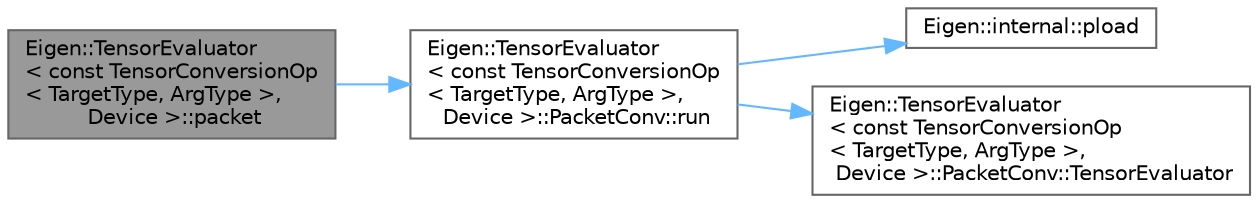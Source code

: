 digraph "Eigen::TensorEvaluator&lt; const TensorConversionOp&lt; TargetType, ArgType &gt;, Device &gt;::packet"
{
 // LATEX_PDF_SIZE
  bgcolor="transparent";
  edge [fontname=Helvetica,fontsize=10,labelfontname=Helvetica,labelfontsize=10];
  node [fontname=Helvetica,fontsize=10,shape=box,height=0.2,width=0.4];
  rankdir="LR";
  Node1 [id="Node000001",label="Eigen::TensorEvaluator\l\< const TensorConversionOp\l\< TargetType, ArgType \>,\l Device \>::packet",height=0.2,width=0.4,color="gray40", fillcolor="grey60", style="filled", fontcolor="black",tooltip=" "];
  Node1 -> Node2 [id="edge1_Node000001_Node000002",color="steelblue1",style="solid",tooltip=" "];
  Node2 [id="Node000002",label="Eigen::TensorEvaluator\l\< const TensorConversionOp\l\< TargetType, ArgType \>,\l Device \>::PacketConv::run",height=0.2,width=0.4,color="grey40", fillcolor="white", style="filled",URL="$struct_eigen_1_1_tensor_evaluator_3_01const_01_tensor_conversion_op_3_01_target_type_00_01_arg_t3168668fdfbeba0eb2459f9b9de77bc7.html#a62f64d8360f6c38855d2388e81ac54ad",tooltip=" "];
  Node2 -> Node3 [id="edge2_Node000002_Node000003",color="steelblue1",style="solid",tooltip=" "];
  Node3 [id="Node000003",label="Eigen::internal::pload",height=0.2,width=0.4,color="grey40", fillcolor="white", style="filled",URL="$namespace_eigen_1_1internal.html#ae25c18feab0271a245176a7a3f2dcd3d",tooltip=" "];
  Node2 -> Node4 [id="edge3_Node000002_Node000004",color="steelblue1",style="solid",tooltip=" "];
  Node4 [id="Node000004",label="Eigen::TensorEvaluator\l\< const TensorConversionOp\l\< TargetType, ArgType \>,\l Device \>::PacketConv::TensorEvaluator",height=0.2,width=0.4,color="grey40", fillcolor="white", style="filled",URL="$struct_eigen_1_1_tensor_evaluator.html#a43bea98dc719e3b6ac73ab2df0291455",tooltip=" "];
}
